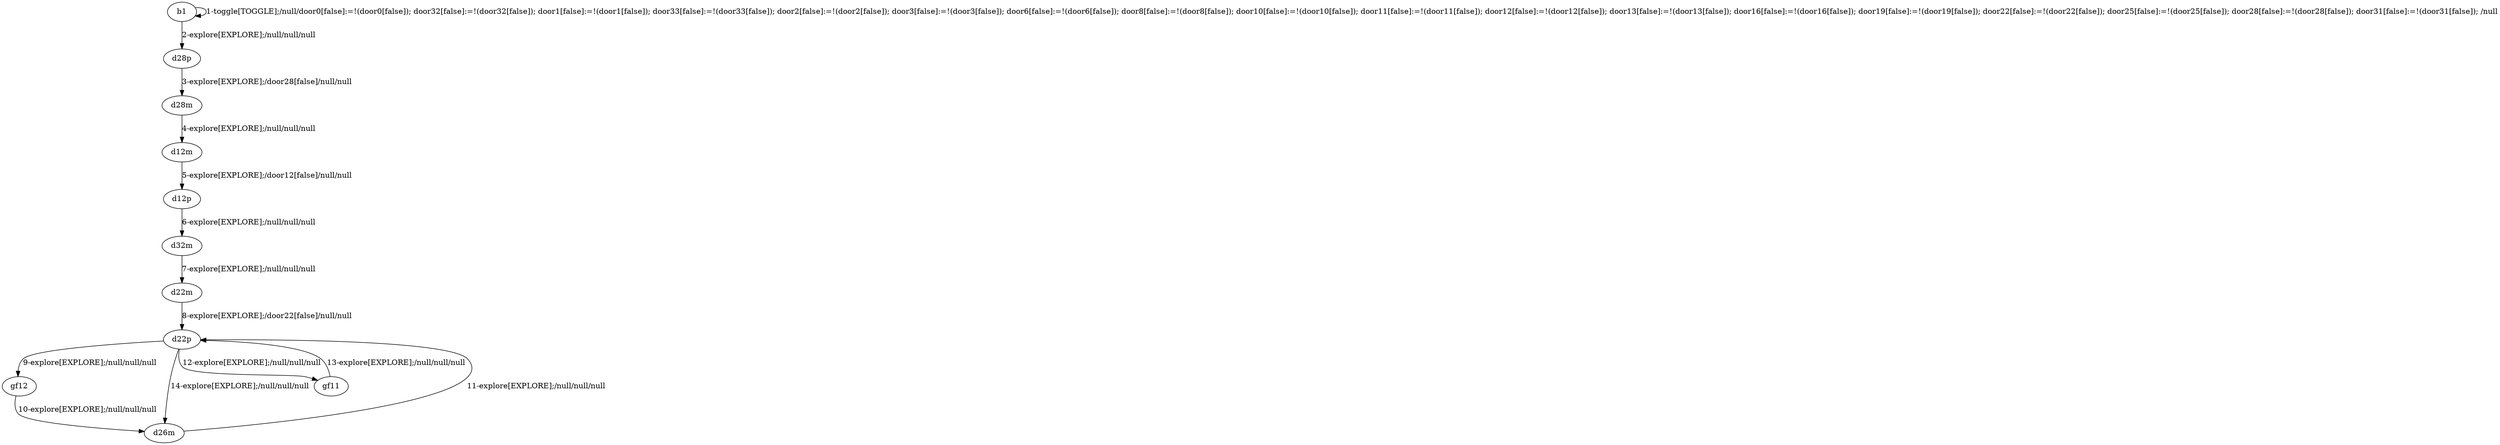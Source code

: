 # Total number of goals covered by this test: 3
# d26m --> d22p
# gf11 --> d22p
# d22p --> d26m

digraph g {
"b1" -> "b1" [label = "1-toggle[TOGGLE];/null/door0[false]:=!(door0[false]); door32[false]:=!(door32[false]); door1[false]:=!(door1[false]); door33[false]:=!(door33[false]); door2[false]:=!(door2[false]); door3[false]:=!(door3[false]); door6[false]:=!(door6[false]); door8[false]:=!(door8[false]); door10[false]:=!(door10[false]); door11[false]:=!(door11[false]); door12[false]:=!(door12[false]); door13[false]:=!(door13[false]); door16[false]:=!(door16[false]); door19[false]:=!(door19[false]); door22[false]:=!(door22[false]); door25[false]:=!(door25[false]); door28[false]:=!(door28[false]); door31[false]:=!(door31[false]); /null"];
"b1" -> "d28p" [label = "2-explore[EXPLORE];/null/null/null"];
"d28p" -> "d28m" [label = "3-explore[EXPLORE];/door28[false]/null/null"];
"d28m" -> "d12m" [label = "4-explore[EXPLORE];/null/null/null"];
"d12m" -> "d12p" [label = "5-explore[EXPLORE];/door12[false]/null/null"];
"d12p" -> "d32m" [label = "6-explore[EXPLORE];/null/null/null"];
"d32m" -> "d22m" [label = "7-explore[EXPLORE];/null/null/null"];
"d22m" -> "d22p" [label = "8-explore[EXPLORE];/door22[false]/null/null"];
"d22p" -> "gf12" [label = "9-explore[EXPLORE];/null/null/null"];
"gf12" -> "d26m" [label = "10-explore[EXPLORE];/null/null/null"];
"d26m" -> "d22p" [label = "11-explore[EXPLORE];/null/null/null"];
"d22p" -> "gf11" [label = "12-explore[EXPLORE];/null/null/null"];
"gf11" -> "d22p" [label = "13-explore[EXPLORE];/null/null/null"];
"d22p" -> "d26m" [label = "14-explore[EXPLORE];/null/null/null"];
}